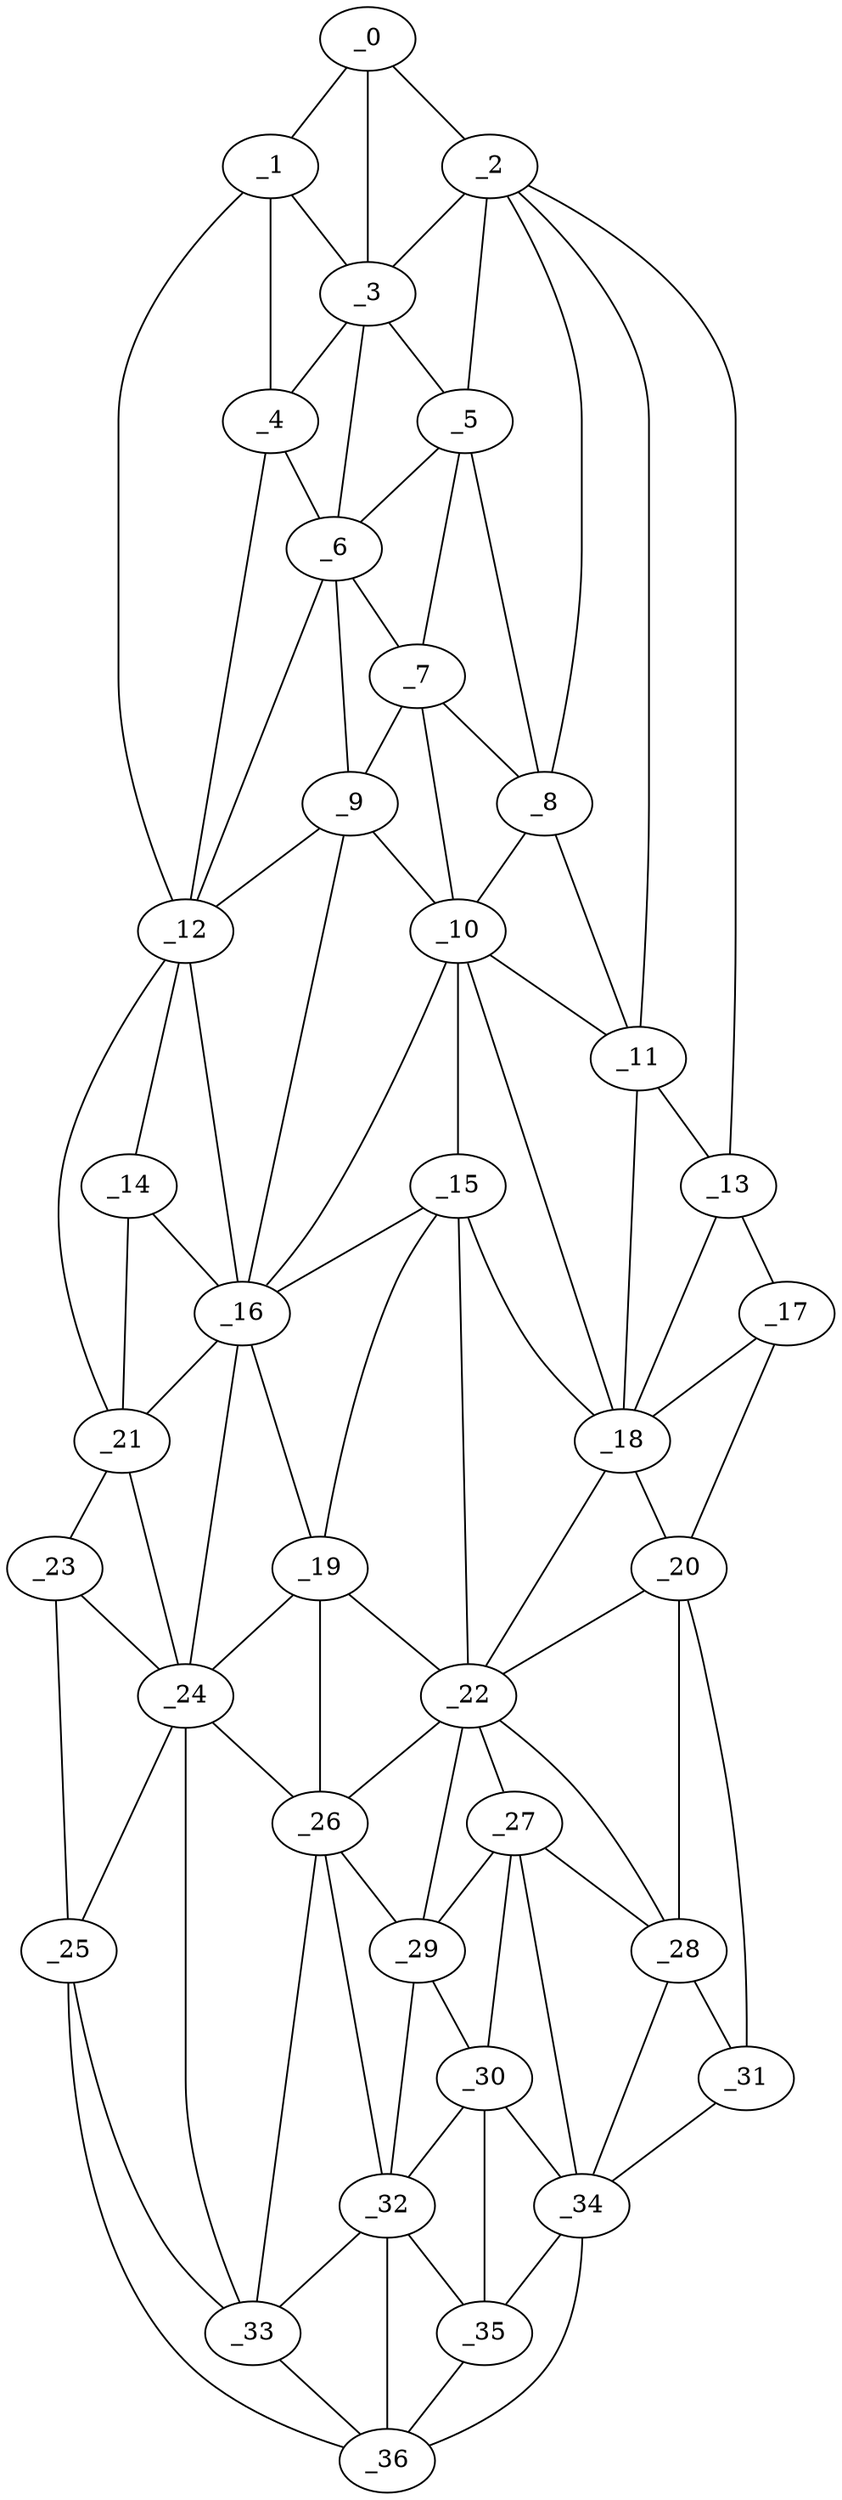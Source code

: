 graph "obj87__180.gxl" {
	_0	 [x=4,
		y=42];
	_1	 [x=5,
		y=37];
	_0 -- _1	 [valence=1];
	_2	 [x=6,
		y=52];
	_0 -- _2	 [valence=1];
	_3	 [x=27,
		y=45];
	_0 -- _3	 [valence=1];
	_1 -- _3	 [valence=2];
	_4	 [x=30,
		y=34];
	_1 -- _4	 [valence=1];
	_12	 [x=60,
		y=28];
	_1 -- _12	 [valence=1];
	_2 -- _3	 [valence=2];
	_5	 [x=33,
		y=54];
	_2 -- _5	 [valence=2];
	_8	 [x=46,
		y=82];
	_2 -- _8	 [valence=2];
	_11	 [x=59,
		y=97];
	_2 -- _11	 [valence=2];
	_13	 [x=64,
		y=103];
	_2 -- _13	 [valence=1];
	_3 -- _4	 [valence=2];
	_3 -- _5	 [valence=1];
	_6	 [x=40,
		y=55];
	_3 -- _6	 [valence=2];
	_4 -- _6	 [valence=2];
	_4 -- _12	 [valence=1];
	_5 -- _6	 [valence=2];
	_7	 [x=46,
		y=60];
	_5 -- _7	 [valence=1];
	_5 -- _8	 [valence=1];
	_6 -- _7	 [valence=2];
	_9	 [x=53,
		y=59];
	_6 -- _9	 [valence=2];
	_6 -- _12	 [valence=2];
	_7 -- _8	 [valence=2];
	_7 -- _9	 [valence=2];
	_10	 [x=59,
		y=77];
	_7 -- _10	 [valence=2];
	_8 -- _10	 [valence=2];
	_8 -- _11	 [valence=2];
	_9 -- _10	 [valence=2];
	_9 -- _12	 [valence=1];
	_16	 [x=70,
		y=59];
	_9 -- _16	 [valence=2];
	_10 -- _11	 [valence=2];
	_15	 [x=69,
		y=77];
	_10 -- _15	 [valence=2];
	_10 -- _16	 [valence=1];
	_18	 [x=71,
		y=91];
	_10 -- _18	 [valence=2];
	_11 -- _13	 [valence=2];
	_11 -- _18	 [valence=1];
	_14	 [x=69,
		y=29];
	_12 -- _14	 [valence=2];
	_12 -- _16	 [valence=2];
	_21	 [x=79,
		y=29];
	_12 -- _21	 [valence=1];
	_17	 [x=70,
		y=103];
	_13 -- _17	 [valence=1];
	_13 -- _18	 [valence=2];
	_14 -- _16	 [valence=2];
	_14 -- _21	 [valence=1];
	_15 -- _16	 [valence=2];
	_15 -- _18	 [valence=2];
	_19	 [x=77,
		y=60];
	_15 -- _19	 [valence=2];
	_22	 [x=85,
		y=76];
	_15 -- _22	 [valence=1];
	_16 -- _19	 [valence=1];
	_16 -- _21	 [valence=2];
	_24	 [x=91,
		y=46];
	_16 -- _24	 [valence=2];
	_17 -- _18	 [valence=1];
	_20	 [x=78,
		y=102];
	_17 -- _20	 [valence=1];
	_18 -- _20	 [valence=2];
	_18 -- _22	 [valence=1];
	_19 -- _22	 [valence=2];
	_19 -- _24	 [valence=2];
	_26	 [x=96,
		y=52];
	_19 -- _26	 [valence=2];
	_20 -- _22	 [valence=2];
	_28	 [x=101,
		y=87];
	_20 -- _28	 [valence=2];
	_31	 [x=109,
		y=97];
	_20 -- _31	 [valence=1];
	_23	 [x=86,
		y=31];
	_21 -- _23	 [valence=1];
	_21 -- _24	 [valence=1];
	_22 -- _26	 [valence=2];
	_27	 [x=99,
		y=79];
	_22 -- _27	 [valence=2];
	_22 -- _28	 [valence=2];
	_29	 [x=103,
		y=56];
	_22 -- _29	 [valence=2];
	_23 -- _24	 [valence=2];
	_25	 [x=93,
		y=33];
	_23 -- _25	 [valence=1];
	_24 -- _25	 [valence=2];
	_24 -- _26	 [valence=2];
	_33	 [x=111,
		y=41];
	_24 -- _33	 [valence=2];
	_25 -- _33	 [valence=1];
	_36	 [x=122,
		y=45];
	_25 -- _36	 [valence=1];
	_26 -- _29	 [valence=1];
	_32	 [x=110,
		y=48];
	_26 -- _32	 [valence=2];
	_26 -- _33	 [valence=1];
	_27 -- _28	 [valence=1];
	_27 -- _29	 [valence=2];
	_30	 [x=109,
		y=63];
	_27 -- _30	 [valence=2];
	_34	 [x=120,
		y=91];
	_27 -- _34	 [valence=2];
	_28 -- _31	 [valence=2];
	_28 -- _34	 [valence=2];
	_29 -- _30	 [valence=2];
	_29 -- _32	 [valence=2];
	_30 -- _32	 [valence=2];
	_30 -- _34	 [valence=1];
	_35	 [x=121,
		y=55];
	_30 -- _35	 [valence=2];
	_31 -- _34	 [valence=1];
	_32 -- _33	 [valence=2];
	_32 -- _35	 [valence=2];
	_32 -- _36	 [valence=2];
	_33 -- _36	 [valence=1];
	_34 -- _35	 [valence=1];
	_34 -- _36	 [valence=1];
	_35 -- _36	 [valence=1];
}
